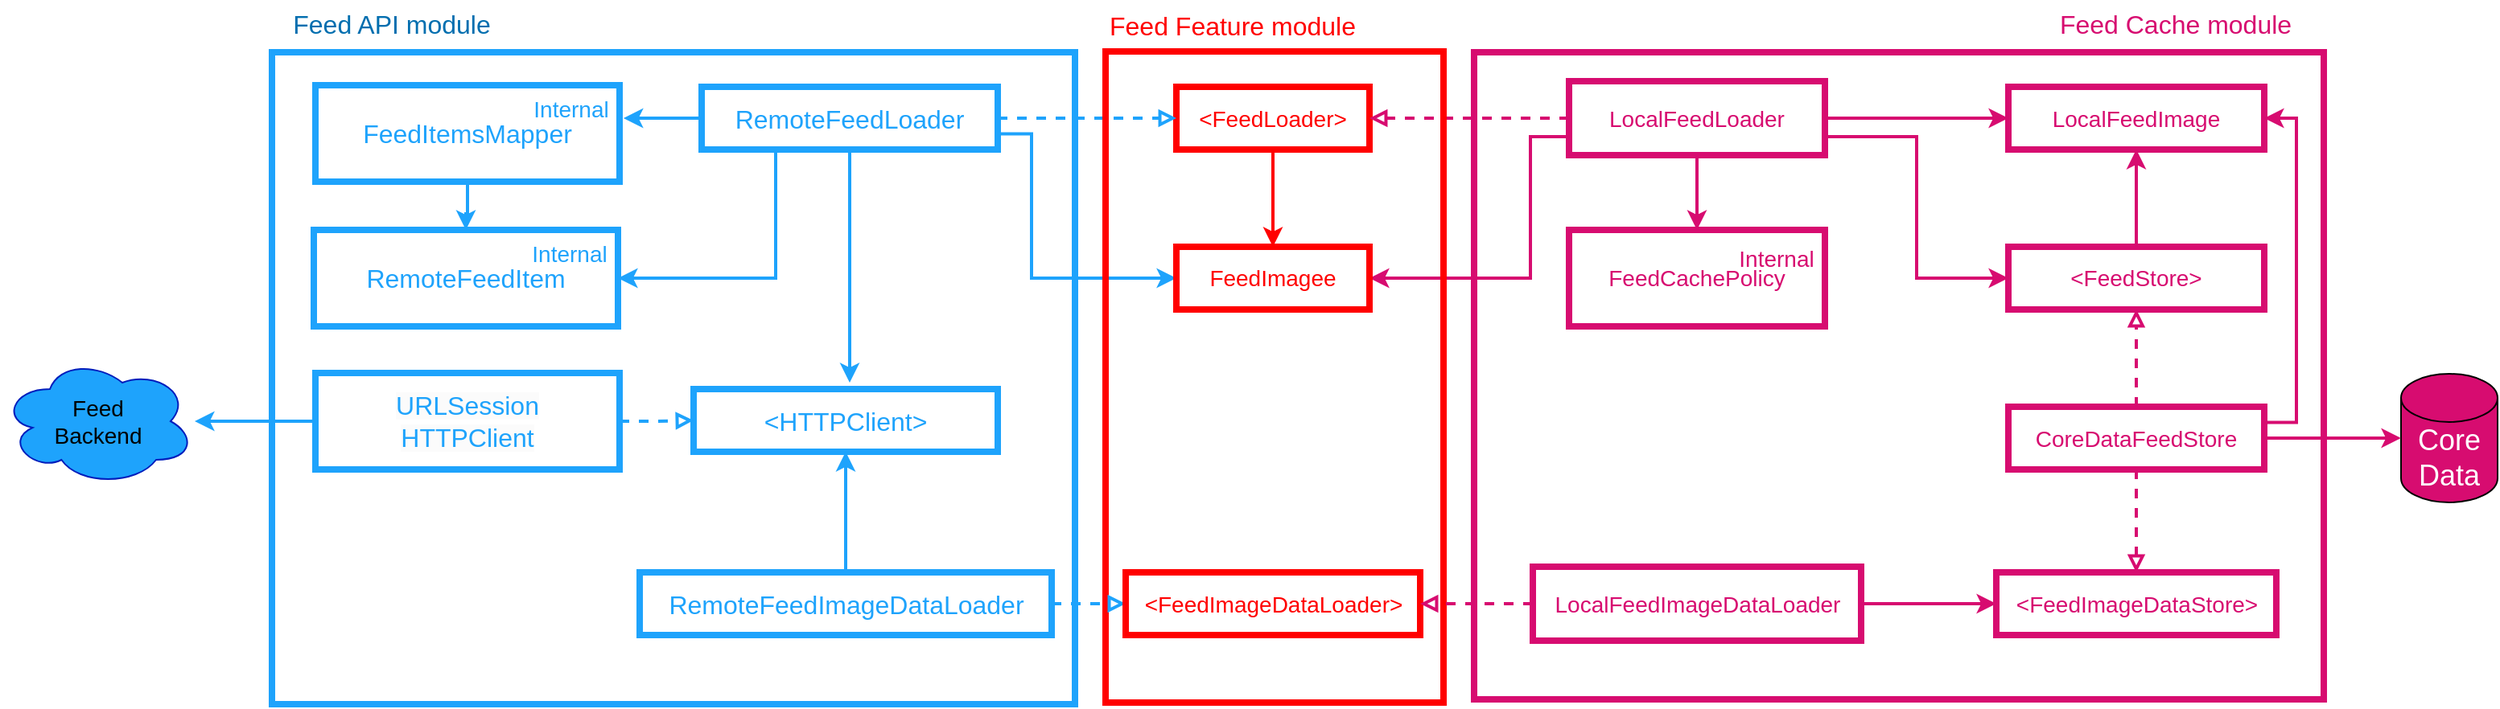 <mxfile version="24.5.5" type="github">
  <diagram name="Version-1" id="Y2WjuvX7hO9Vn0jHDt_I">
    <mxGraphModel dx="1222" dy="825" grid="0" gridSize="10" guides="1" tooltips="1" connect="1" arrows="1" fold="1" page="1" pageScale="1" pageWidth="1400" pageHeight="850" math="0" shadow="0">
      <root>
        <mxCell id="0" />
        <mxCell id="1" parent="0" />
        <mxCell id="DaBoR0gVyzuO1eZjZUi0-1" style="edgeStyle=orthogonalEdgeStyle;rounded=0;orthogonalLoop=1;jettySize=auto;html=1;exitX=0.5;exitY=1;exitDx=0;exitDy=0;entryX=0.5;entryY=0;entryDx=0;entryDy=0;strokeColor=#FF0000;strokeWidth=2;" edge="1" parent="1" source="DaBoR0gVyzuO1eZjZUi0-2" target="DaBoR0gVyzuO1eZjZUi0-31">
          <mxGeometry relative="1" as="geometry" />
        </mxCell>
        <mxCell id="DaBoR0gVyzuO1eZjZUi0-2" value="&lt;font style=&quot;font-size: 14px;&quot;&gt;&amp;lt;FeedLoader&amp;gt;&lt;/font&gt;" style="rounded=0;whiteSpace=wrap;html=1;fillColor=none;strokeColor=#FF0000;strokeWidth=4;fontSize=14;fontColor=#FF0000;" vertex="1" parent="1">
          <mxGeometry x="785" y="258" width="120" height="39" as="geometry" />
        </mxCell>
        <mxCell id="DaBoR0gVyzuO1eZjZUi0-3" style="edgeStyle=orthogonalEdgeStyle;rounded=0;orthogonalLoop=1;jettySize=auto;html=1;entryX=1;entryY=0.5;entryDx=0;entryDy=0;strokeColor=#D70C70;strokeWidth=2;endArrow=block;endFill=0;dashed=1;" edge="1" parent="1" source="DaBoR0gVyzuO1eZjZUi0-8" target="DaBoR0gVyzuO1eZjZUi0-2">
          <mxGeometry relative="1" as="geometry" />
        </mxCell>
        <mxCell id="DaBoR0gVyzuO1eZjZUi0-4" style="edgeStyle=orthogonalEdgeStyle;rounded=0;orthogonalLoop=1;jettySize=auto;html=1;exitX=0;exitY=0.75;exitDx=0;exitDy=0;entryX=1;entryY=0.5;entryDx=0;entryDy=0;strokeColor=#D70C70;strokeWidth=2;" edge="1" parent="1" source="DaBoR0gVyzuO1eZjZUi0-8" target="DaBoR0gVyzuO1eZjZUi0-31">
          <mxGeometry relative="1" as="geometry">
            <Array as="points">
              <mxPoint x="1005" y="289" />
              <mxPoint x="1005" y="377" />
            </Array>
          </mxGeometry>
        </mxCell>
        <mxCell id="DaBoR0gVyzuO1eZjZUi0-5" style="edgeStyle=orthogonalEdgeStyle;rounded=0;orthogonalLoop=1;jettySize=auto;html=1;entryX=0.5;entryY=0;entryDx=0;entryDy=0;strokeColor=#D70C70;strokeWidth=2;" edge="1" parent="1" source="DaBoR0gVyzuO1eZjZUi0-8" target="DaBoR0gVyzuO1eZjZUi0-38">
          <mxGeometry relative="1" as="geometry" />
        </mxCell>
        <mxCell id="DaBoR0gVyzuO1eZjZUi0-6" style="edgeStyle=orthogonalEdgeStyle;rounded=0;orthogonalLoop=1;jettySize=auto;html=1;exitX=1;exitY=0.5;exitDx=0;exitDy=0;entryX=0;entryY=0.5;entryDx=0;entryDy=0;strokeColor=#D70C70;strokeWidth=2;" edge="1" parent="1" source="DaBoR0gVyzuO1eZjZUi0-8" target="DaBoR0gVyzuO1eZjZUi0-27">
          <mxGeometry relative="1" as="geometry" />
        </mxCell>
        <mxCell id="DaBoR0gVyzuO1eZjZUi0-7" style="edgeStyle=orthogonalEdgeStyle;rounded=0;orthogonalLoop=1;jettySize=auto;html=1;exitX=1;exitY=0.75;exitDx=0;exitDy=0;entryX=0;entryY=0.5;entryDx=0;entryDy=0;strokeColor=#D70C70;strokeWidth=2;" edge="1" parent="1" source="DaBoR0gVyzuO1eZjZUi0-8" target="DaBoR0gVyzuO1eZjZUi0-29">
          <mxGeometry relative="1" as="geometry" />
        </mxCell>
        <mxCell id="DaBoR0gVyzuO1eZjZUi0-8" value="&lt;font style=&quot;font-size: 14px;&quot;&gt;LocalFeedLoader&lt;/font&gt;" style="rounded=0;whiteSpace=wrap;html=1;fillColor=none;strokeColor=#D70C70;strokeWidth=4;fontColor=#D70C70;fontSize=14;" vertex="1" parent="1">
          <mxGeometry x="1029" y="254.5" width="159" height="46" as="geometry" />
        </mxCell>
        <mxCell id="DaBoR0gVyzuO1eZjZUi0-9" style="edgeStyle=orthogonalEdgeStyle;rounded=0;orthogonalLoop=1;jettySize=auto;html=1;entryX=0.5;entryY=0;entryDx=0;entryDy=0;strokeColor=#1EA3FC;strokeWidth=2;" edge="1" parent="1" source="DaBoR0gVyzuO1eZjZUi0-10" target="DaBoR0gVyzuO1eZjZUi0-25">
          <mxGeometry relative="1" as="geometry" />
        </mxCell>
        <mxCell id="DaBoR0gVyzuO1eZjZUi0-10" value="&lt;font style=&quot;font-size: 16px;&quot;&gt;FeedItemsMapper&lt;/font&gt;" style="rounded=0;whiteSpace=wrap;html=1;fillColor=none;strokeColor=#1EA3FC;strokeWidth=4;fontColor=#1EA3FC;fontSize=16;" vertex="1" parent="1">
          <mxGeometry x="250" y="257" width="189" height="60" as="geometry" />
        </mxCell>
        <mxCell id="DaBoR0gVyzuO1eZjZUi0-11" style="edgeStyle=orthogonalEdgeStyle;rounded=0;orthogonalLoop=1;jettySize=auto;html=1;exitX=0.5;exitY=1;exitDx=0;exitDy=0;strokeColor=#1EA3FC;strokeWidth=2;" edge="1" parent="1" source="DaBoR0gVyzuO1eZjZUi0-16">
          <mxGeometry relative="1" as="geometry">
            <mxPoint x="582" y="442" as="targetPoint" />
            <mxPoint x="582" y="317" as="sourcePoint" />
          </mxGeometry>
        </mxCell>
        <mxCell id="DaBoR0gVyzuO1eZjZUi0-12" style="edgeStyle=orthogonalEdgeStyle;rounded=0;orthogonalLoop=1;jettySize=auto;html=1;strokeColor=#1EA3FC;strokeWidth=2;" edge="1" parent="1" source="DaBoR0gVyzuO1eZjZUi0-16">
          <mxGeometry relative="1" as="geometry">
            <mxPoint x="441.412" y="277.5" as="targetPoint" />
          </mxGeometry>
        </mxCell>
        <mxCell id="DaBoR0gVyzuO1eZjZUi0-13" style="edgeStyle=orthogonalEdgeStyle;rounded=0;orthogonalLoop=1;jettySize=auto;html=1;exitX=0.25;exitY=1;exitDx=0;exitDy=0;entryX=1;entryY=0.5;entryDx=0;entryDy=0;strokeColor=#1EA3FC;strokeWidth=2;" edge="1" parent="1" source="DaBoR0gVyzuO1eZjZUi0-16" target="DaBoR0gVyzuO1eZjZUi0-25">
          <mxGeometry relative="1" as="geometry" />
        </mxCell>
        <mxCell id="DaBoR0gVyzuO1eZjZUi0-14" style="edgeStyle=orthogonalEdgeStyle;rounded=0;orthogonalLoop=1;jettySize=auto;html=1;entryX=0;entryY=0.5;entryDx=0;entryDy=0;strokeColor=#1EA3FC;strokeWidth=2;dashed=1;endArrow=block;endFill=0;" edge="1" parent="1" source="DaBoR0gVyzuO1eZjZUi0-16" target="DaBoR0gVyzuO1eZjZUi0-2">
          <mxGeometry relative="1" as="geometry" />
        </mxCell>
        <mxCell id="DaBoR0gVyzuO1eZjZUi0-15" style="edgeStyle=orthogonalEdgeStyle;rounded=0;orthogonalLoop=1;jettySize=auto;html=1;exitX=1;exitY=0.75;exitDx=0;exitDy=0;entryX=0;entryY=0.5;entryDx=0;entryDy=0;strokeColor=#1EA3FC;strokeWidth=2;" edge="1" parent="1" source="DaBoR0gVyzuO1eZjZUi0-16" target="DaBoR0gVyzuO1eZjZUi0-31">
          <mxGeometry relative="1" as="geometry">
            <Array as="points">
              <mxPoint x="695" y="287" />
              <mxPoint x="695" y="377" />
            </Array>
          </mxGeometry>
        </mxCell>
        <mxCell id="DaBoR0gVyzuO1eZjZUi0-16" value="&lt;font style=&quot;font-size: 16px;&quot;&gt;RemoteFeedLoader&lt;/font&gt;" style="rounded=0;whiteSpace=wrap;html=1;fillColor=none;strokeColor=#1EA3FC;strokeWidth=4;fontColor=#1EA3FC;fontSize=16;" vertex="1" parent="1">
          <mxGeometry x="490" y="258" width="184" height="39" as="geometry" />
        </mxCell>
        <mxCell id="DaBoR0gVyzuO1eZjZUi0-17" value="&lt;font style=&quot;font-size: 16px;&quot;&gt;&amp;lt;HTTPClient&amp;gt;&lt;/font&gt;" style="rounded=0;whiteSpace=wrap;html=1;fillColor=none;strokeColor=#1EA3FC;strokeWidth=4;fontColor=#1EA3FC;fontSize=16;" vertex="1" parent="1">
          <mxGeometry x="485" y="446" width="189" height="39" as="geometry" />
        </mxCell>
        <mxCell id="DaBoR0gVyzuO1eZjZUi0-18" value="&lt;font style=&quot;font-size: 14px;&quot;&gt;Feed&lt;br style=&quot;font-size: 14px;&quot;&gt;Backend&lt;/font&gt;" style="ellipse;shape=cloud;whiteSpace=wrap;html=1;fillColor=#1ea3fc;fontColor=#000000;strokeColor=#001DBC;fontSize=14;" vertex="1" parent="1">
          <mxGeometry x="55" y="426" width="120" height="80" as="geometry" />
        </mxCell>
        <mxCell id="DaBoR0gVyzuO1eZjZUi0-19" style="edgeStyle=orthogonalEdgeStyle;rounded=0;orthogonalLoop=1;jettySize=auto;html=1;exitX=1;exitY=0.5;exitDx=0;exitDy=0;entryX=0;entryY=0.5;entryDx=0;entryDy=0;strokeWidth=2;endArrow=block;endFill=0;dashed=1;strokeColor=#1EA3FC;" edge="1" parent="1" source="DaBoR0gVyzuO1eZjZUi0-21" target="DaBoR0gVyzuO1eZjZUi0-17">
          <mxGeometry relative="1" as="geometry" />
        </mxCell>
        <mxCell id="DaBoR0gVyzuO1eZjZUi0-20" style="edgeStyle=orthogonalEdgeStyle;rounded=0;orthogonalLoop=1;jettySize=auto;html=1;strokeColor=#1EA3FC;strokeWidth=2;" edge="1" parent="1" source="DaBoR0gVyzuO1eZjZUi0-21" target="DaBoR0gVyzuO1eZjZUi0-18">
          <mxGeometry relative="1" as="geometry" />
        </mxCell>
        <mxCell id="DaBoR0gVyzuO1eZjZUi0-21" value="&lt;span style=&quot;font-family: Helvetica; font-size: 16px; font-style: normal; font-variant-ligatures: normal; font-variant-caps: normal; font-weight: 400; letter-spacing: normal; orphans: 2; text-align: center; text-indent: 0px; text-transform: none; widows: 2; word-spacing: 0px; -webkit-text-stroke-width: 0px; background-color: rgb(251, 251, 251); text-decoration-thickness: initial; text-decoration-style: initial; text-decoration-color: initial; float: none; display: inline !important;&quot;&gt;URLSession&lt;br&gt;HTTPClient&lt;br&gt;&lt;/span&gt;" style="rounded=0;whiteSpace=wrap;html=1;fillColor=none;strokeColor=#1EA3FC;strokeWidth=4;fontColor=#1EA3FC;" vertex="1" parent="1">
          <mxGeometry x="250" y="436" width="189" height="60" as="geometry" />
        </mxCell>
        <mxCell id="DaBoR0gVyzuO1eZjZUi0-22" value="" style="rounded=0;whiteSpace=wrap;html=1;fillColor=none;strokeWidth=4;strokeColor=#1EA3FC;" vertex="1" parent="1">
          <mxGeometry x="223" y="236.5" width="499" height="405.5" as="geometry" />
        </mxCell>
        <mxCell id="DaBoR0gVyzuO1eZjZUi0-23" value="Feed API module" style="text;html=1;strokeColor=none;fillColor=none;align=center;verticalAlign=middle;whiteSpace=wrap;rounded=0;strokeWidth=0;fontColor=#006EAF;fontStyle=0;fontSize=16;" vertex="1" parent="1">
          <mxGeometry x="234" y="204" width="127" height="30" as="geometry" />
        </mxCell>
        <mxCell id="DaBoR0gVyzuO1eZjZUi0-24" value="&lt;font style=&quot;font-size: 14px;&quot;&gt;Internal&lt;/font&gt;" style="text;html=1;strokeColor=none;fillColor=none;align=center;verticalAlign=middle;whiteSpace=wrap;rounded=0;labelPosition=center;verticalLabelPosition=middle;fontColor=#1EA3FC;" vertex="1" parent="1">
          <mxGeometry x="379" y="257" width="60" height="30" as="geometry" />
        </mxCell>
        <mxCell id="DaBoR0gVyzuO1eZjZUi0-25" value="RemoteFeedItem" style="rounded=0;whiteSpace=wrap;html=1;fillColor=none;strokeColor=#1EA3FC;strokeWidth=4;fontColor=#1EA3FC;fontSize=16;" vertex="1" parent="1">
          <mxGeometry x="249" y="347" width="189" height="60" as="geometry" />
        </mxCell>
        <mxCell id="DaBoR0gVyzuO1eZjZUi0-26" value="&lt;font style=&quot;font-size: 14px;&quot;&gt;Internal&lt;/font&gt;" style="text;html=1;strokeColor=none;fillColor=none;align=center;verticalAlign=middle;whiteSpace=wrap;rounded=0;labelPosition=center;verticalLabelPosition=middle;fontColor=#1EA3FC;" vertex="1" parent="1">
          <mxGeometry x="378" y="347" width="60" height="30" as="geometry" />
        </mxCell>
        <mxCell id="DaBoR0gVyzuO1eZjZUi0-27" value="&lt;font style=&quot;font-size: 14px;&quot;&gt;LocalFeedImage&lt;/font&gt;" style="rounded=0;whiteSpace=wrap;html=1;fillColor=none;strokeColor=#D70C70;strokeWidth=4;fontColor=#D70C70;fontSize=14;" vertex="1" parent="1">
          <mxGeometry x="1302" y="258" width="159" height="39" as="geometry" />
        </mxCell>
        <mxCell id="DaBoR0gVyzuO1eZjZUi0-28" style="edgeStyle=orthogonalEdgeStyle;rounded=0;orthogonalLoop=1;jettySize=auto;html=1;entryX=0.5;entryY=1;entryDx=0;entryDy=0;strokeColor=#D70C70;strokeWidth=2;" edge="1" parent="1" source="DaBoR0gVyzuO1eZjZUi0-29" target="DaBoR0gVyzuO1eZjZUi0-27">
          <mxGeometry relative="1" as="geometry" />
        </mxCell>
        <mxCell id="DaBoR0gVyzuO1eZjZUi0-29" value="&lt;font style=&quot;font-size: 14px;&quot;&gt;&amp;lt;FeedStore&amp;gt;&lt;/font&gt;" style="rounded=0;whiteSpace=wrap;html=1;fillColor=none;strokeColor=#D70C70;strokeWidth=4;fontColor=#D70C70;fontSize=14;" vertex="1" parent="1">
          <mxGeometry x="1302" y="357.5" width="159" height="39" as="geometry" />
        </mxCell>
        <mxCell id="DaBoR0gVyzuO1eZjZUi0-30" value="Feed Cache module" style="text;html=1;strokeColor=none;fillColor=none;align=center;verticalAlign=middle;whiteSpace=wrap;rounded=0;strokeWidth=0;fontColor=#D70C70;fontStyle=0;fontSize=16;" vertex="1" parent="1">
          <mxGeometry x="1327" y="204" width="158" height="30" as="geometry" />
        </mxCell>
        <mxCell id="DaBoR0gVyzuO1eZjZUi0-31" value="&lt;font style=&quot;font-size: 14px;&quot;&gt;FeedImagee&lt;/font&gt;" style="rounded=0;whiteSpace=wrap;html=1;fillColor=none;strokeColor=#FF0000;strokeWidth=4;fontSize=14;fontColor=#FF0000;" vertex="1" parent="1">
          <mxGeometry x="785" y="357.5" width="120" height="39" as="geometry" />
        </mxCell>
        <mxCell id="DaBoR0gVyzuO1eZjZUi0-32" value="" style="rounded=0;whiteSpace=wrap;html=1;fillColor=none;strokeWidth=4;strokeColor=#ff0000;" vertex="1" parent="1">
          <mxGeometry x="741" y="236" width="210" height="405" as="geometry" />
        </mxCell>
        <mxCell id="DaBoR0gVyzuO1eZjZUi0-33" style="edgeStyle=orthogonalEdgeStyle;rounded=0;orthogonalLoop=1;jettySize=auto;html=1;entryX=0.5;entryY=1;entryDx=0;entryDy=0;strokeColor=#D70C70;strokeWidth=2;endArrow=block;endFill=0;dashed=1;" edge="1" parent="1" source="DaBoR0gVyzuO1eZjZUi0-36" target="DaBoR0gVyzuO1eZjZUi0-29">
          <mxGeometry relative="1" as="geometry" />
        </mxCell>
        <mxCell id="DaBoR0gVyzuO1eZjZUi0-34" style="edgeStyle=orthogonalEdgeStyle;rounded=0;orthogonalLoop=1;jettySize=auto;html=1;exitX=0.5;exitY=1;exitDx=0;exitDy=0;entryX=0.5;entryY=0;entryDx=0;entryDy=0;strokeColor=#D70C70;strokeWidth=2;endArrow=block;endFill=0;dashed=1;" edge="1" parent="1" source="DaBoR0gVyzuO1eZjZUi0-36" target="DaBoR0gVyzuO1eZjZUi0-49">
          <mxGeometry relative="1" as="geometry" />
        </mxCell>
        <mxCell id="DaBoR0gVyzuO1eZjZUi0-35" style="edgeStyle=orthogonalEdgeStyle;rounded=0;orthogonalLoop=1;jettySize=auto;html=1;exitX=1;exitY=0.25;exitDx=0;exitDy=0;entryX=1;entryY=0.5;entryDx=0;entryDy=0;strokeColor=#D70C70;strokeWidth=2;" edge="1" parent="1" source="DaBoR0gVyzuO1eZjZUi0-36" target="DaBoR0gVyzuO1eZjZUi0-27">
          <mxGeometry relative="1" as="geometry" />
        </mxCell>
        <mxCell id="DaBoR0gVyzuO1eZjZUi0-36" value="&lt;font style=&quot;font-size: 14px;&quot;&gt;CoreDataFeedStore&lt;br&gt;&lt;/font&gt;" style="rounded=0;whiteSpace=wrap;html=1;fillColor=none;strokeColor=#D70C70;strokeWidth=4;fontSize=14;gradientColor=#b3b3b3;fontColor=#D70C70;" vertex="1" parent="1">
          <mxGeometry x="1302" y="457" width="159" height="39" as="geometry" />
        </mxCell>
        <mxCell id="DaBoR0gVyzuO1eZjZUi0-37" value="" style="rounded=0;whiteSpace=wrap;html=1;fillColor=none;strokeWidth=4;strokeColor=#D70C70;" vertex="1" parent="1">
          <mxGeometry x="970" y="236.5" width="528" height="402.5" as="geometry" />
        </mxCell>
        <mxCell id="DaBoR0gVyzuO1eZjZUi0-38" value="&lt;font style=&quot;font-size: 14px;&quot;&gt;FeedCachePolicy&lt;/font&gt;" style="rounded=0;whiteSpace=wrap;html=1;fillColor=none;strokeColor=#D70C70;strokeWidth=4;fontColor=#D70C70;fontSize=14;" vertex="1" parent="1">
          <mxGeometry x="1029" y="347" width="159" height="60" as="geometry" />
        </mxCell>
        <mxCell id="DaBoR0gVyzuO1eZjZUi0-39" value="&lt;font style=&quot;font-size: 14px;&quot;&gt;Internal&lt;/font&gt;" style="text;html=1;strokeColor=none;fillColor=none;align=center;verticalAlign=middle;whiteSpace=wrap;rounded=0;labelPosition=center;verticalLabelPosition=middle;fontColor=#D70C70;" vertex="1" parent="1">
          <mxGeometry x="1128" y="350" width="60" height="30" as="geometry" />
        </mxCell>
        <mxCell id="DaBoR0gVyzuO1eZjZUi0-40" value="&lt;font color=&quot;#ffffff&quot; style=&quot;font-size: 18px;&quot;&gt;Core&lt;br&gt;Data&lt;/font&gt;" style="shape=cylinder3;whiteSpace=wrap;html=1;boundedLbl=1;backgroundOutline=1;size=15;strokeColor=#000000;gradientColor=none;fillColor=#D70C70;gradientDirection=north;strokeWidth=1;" vertex="1" parent="1">
          <mxGeometry x="1546" y="436.5" width="60" height="80" as="geometry" />
        </mxCell>
        <mxCell id="DaBoR0gVyzuO1eZjZUi0-41" style="edgeStyle=orthogonalEdgeStyle;rounded=0;orthogonalLoop=1;jettySize=auto;html=1;entryX=0.5;entryY=1;entryDx=0;entryDy=0;strokeColor=#1EA3FC;strokeWidth=2;" edge="1" parent="1" source="DaBoR0gVyzuO1eZjZUi0-43" target="DaBoR0gVyzuO1eZjZUi0-17">
          <mxGeometry relative="1" as="geometry" />
        </mxCell>
        <mxCell id="DaBoR0gVyzuO1eZjZUi0-42" style="edgeStyle=orthogonalEdgeStyle;rounded=0;orthogonalLoop=1;jettySize=auto;html=1;exitX=1;exitY=0.5;exitDx=0;exitDy=0;entryX=0;entryY=0.5;entryDx=0;entryDy=0;strokeColor=#1EA3FC;strokeWidth=2;dashed=1;endArrow=block;endFill=0;" edge="1" parent="1" source="DaBoR0gVyzuO1eZjZUi0-43" target="DaBoR0gVyzuO1eZjZUi0-45">
          <mxGeometry relative="1" as="geometry" />
        </mxCell>
        <mxCell id="DaBoR0gVyzuO1eZjZUi0-43" value="&lt;font style=&quot;font-size: 16px;&quot;&gt;RemoteFeedImageDataLoader&lt;/font&gt;" style="rounded=0;whiteSpace=wrap;html=1;fillColor=none;strokeColor=#1EA3FC;strokeWidth=4;fontColor=#1EA3FC;fontSize=16;" vertex="1" parent="1">
          <mxGeometry x="451.5" y="560" width="256" height="39" as="geometry" />
        </mxCell>
        <mxCell id="DaBoR0gVyzuO1eZjZUi0-44" value="Feed Feature module" style="text;html=1;strokeColor=none;fillColor=none;align=center;verticalAlign=middle;whiteSpace=wrap;rounded=0;strokeWidth=0;fontColor=#FF0000;fontStyle=0;fontSize=16;" vertex="1" parent="1">
          <mxGeometry x="741" y="205" width="158" height="30" as="geometry" />
        </mxCell>
        <mxCell id="DaBoR0gVyzuO1eZjZUi0-45" value="&lt;font style=&quot;font-size: 14px;&quot;&gt;&amp;lt;FeedImageDataLoader&amp;gt;&lt;/font&gt;" style="rounded=0;whiteSpace=wrap;html=1;fillColor=none;strokeColor=#FF0000;strokeWidth=4;fontSize=14;fontColor=#FF0000;" vertex="1" parent="1">
          <mxGeometry x="753.5" y="560" width="183" height="39" as="geometry" />
        </mxCell>
        <mxCell id="DaBoR0gVyzuO1eZjZUi0-46" style="edgeStyle=orthogonalEdgeStyle;rounded=0;orthogonalLoop=1;jettySize=auto;html=1;entryX=1;entryY=0.5;entryDx=0;entryDy=0;strokeColor=#D70C70;strokeWidth=2;endArrow=block;endFill=0;dashed=1;" edge="1" parent="1" source="DaBoR0gVyzuO1eZjZUi0-48" target="DaBoR0gVyzuO1eZjZUi0-45">
          <mxGeometry relative="1" as="geometry" />
        </mxCell>
        <mxCell id="DaBoR0gVyzuO1eZjZUi0-47" style="edgeStyle=orthogonalEdgeStyle;rounded=0;orthogonalLoop=1;jettySize=auto;html=1;entryX=0;entryY=0.5;entryDx=0;entryDy=0;strokeColor=#D70C70;strokeWidth=2;" edge="1" parent="1" source="DaBoR0gVyzuO1eZjZUi0-48" target="DaBoR0gVyzuO1eZjZUi0-49">
          <mxGeometry relative="1" as="geometry" />
        </mxCell>
        <mxCell id="DaBoR0gVyzuO1eZjZUi0-48" value="LocalFeedImageDataLoader" style="rounded=0;whiteSpace=wrap;html=1;fillColor=none;strokeColor=#D70C70;strokeWidth=4;fontColor=#D70C70;fontSize=14;" vertex="1" parent="1">
          <mxGeometry x="1006.5" y="556.5" width="204" height="46" as="geometry" />
        </mxCell>
        <mxCell id="DaBoR0gVyzuO1eZjZUi0-49" value="&lt;font style=&quot;font-size: 14px;&quot;&gt;&amp;lt;FeedImageDataStore&amp;gt;&lt;br&gt;&lt;/font&gt;" style="rounded=0;whiteSpace=wrap;html=1;fillColor=none;strokeColor=#D70C70;strokeWidth=4;fontSize=14;gradientColor=#b3b3b3;fontColor=#D70C70;" vertex="1" parent="1">
          <mxGeometry x="1294.5" y="560" width="174" height="39" as="geometry" />
        </mxCell>
        <mxCell id="DaBoR0gVyzuO1eZjZUi0-50" style="edgeStyle=orthogonalEdgeStyle;rounded=0;orthogonalLoop=1;jettySize=auto;html=1;exitX=1;exitY=0.5;exitDx=0;exitDy=0;entryX=0;entryY=0.5;entryDx=0;entryDy=0;entryPerimeter=0;strokeColor=#D70C70;strokeWidth=2;" edge="1" parent="1" source="DaBoR0gVyzuO1eZjZUi0-36" target="DaBoR0gVyzuO1eZjZUi0-40">
          <mxGeometry relative="1" as="geometry" />
        </mxCell>
      </root>
    </mxGraphModel>
  </diagram>
</mxfile>

